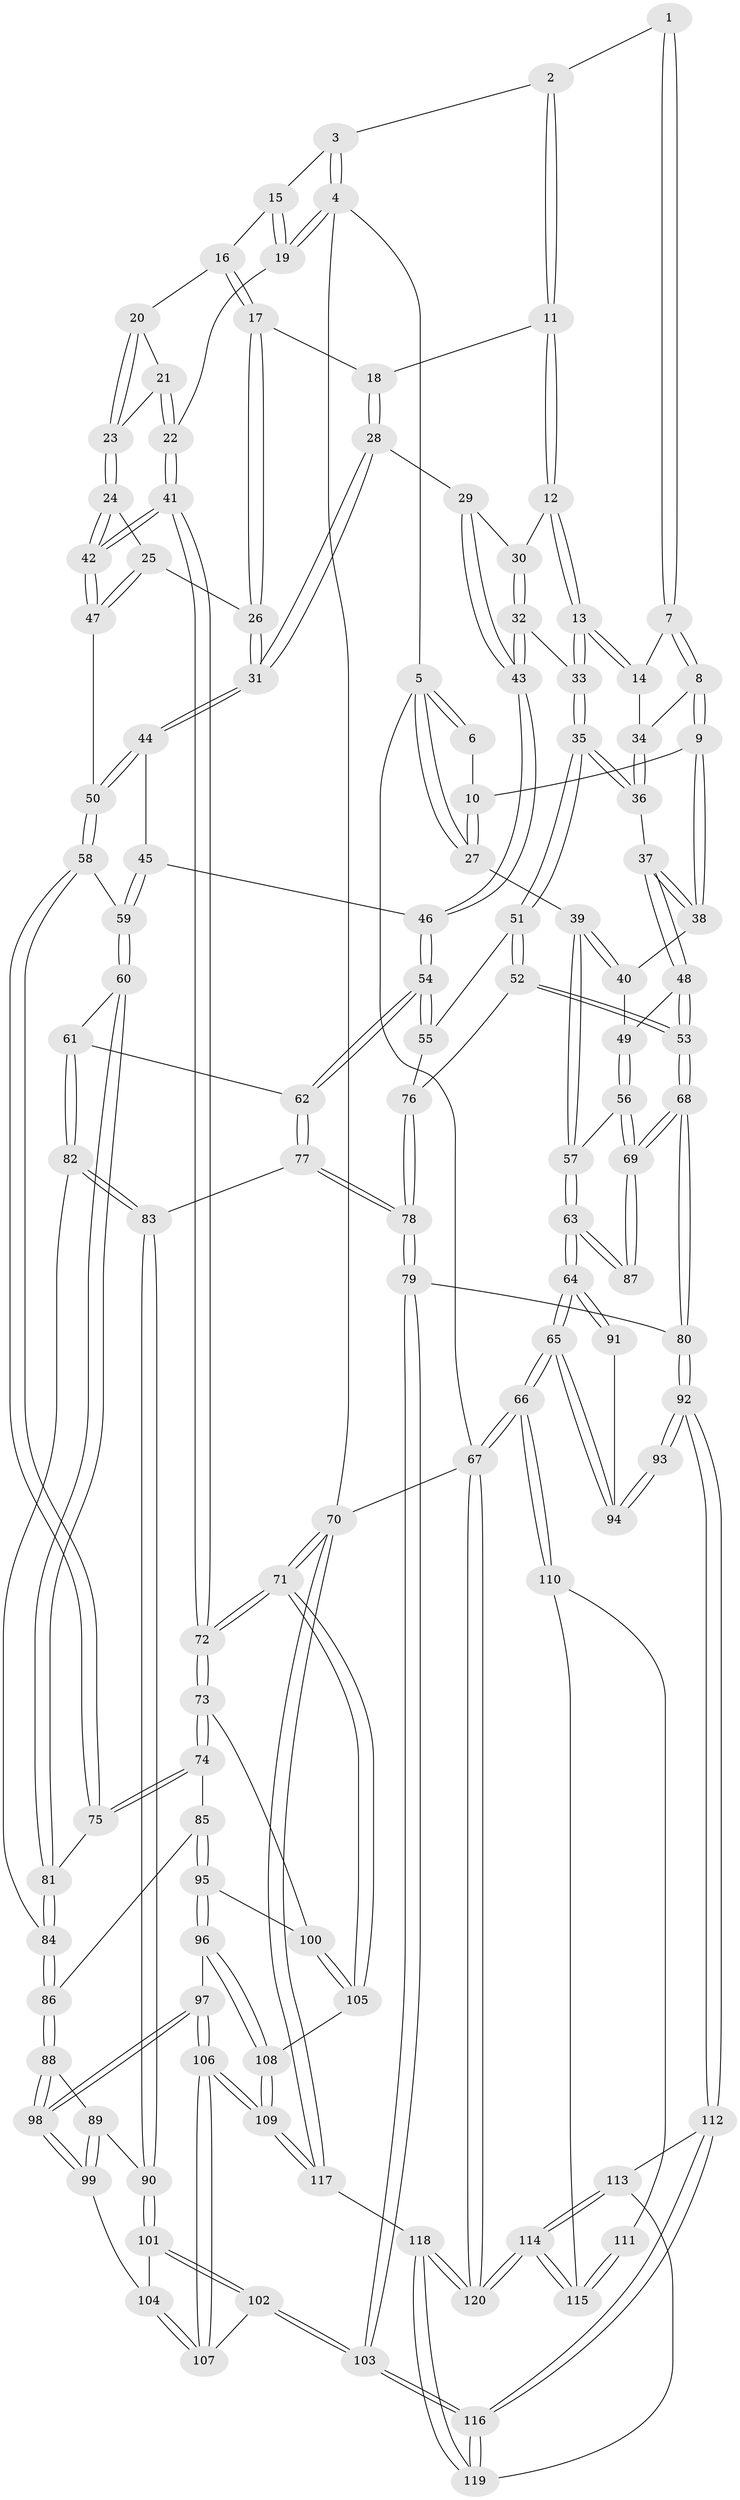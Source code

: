 // Generated by graph-tools (version 1.1) at 2025/03/03/09/25 03:03:17]
// undirected, 120 vertices, 297 edges
graph export_dot {
graph [start="1"]
  node [color=gray90,style=filled];
  1 [pos="+0.41032009532319813+0"];
  2 [pos="+0.6134291215456081+0"];
  3 [pos="+0.7457500312423098+0"];
  4 [pos="+1+0"];
  5 [pos="+0+0"];
  6 [pos="+0.3469133334794476+0"];
  7 [pos="+0.41941526310374655+0.11613452976582009"];
  8 [pos="+0.24311475200735927+0.15932959820695744"];
  9 [pos="+0.21831508331937446+0.15590307071614995"];
  10 [pos="+0.2370601641612651+0.07250161639354721"];
  11 [pos="+0.6345538076975564+0.05167147450219048"];
  12 [pos="+0.619706219174518+0.09550827791439913"];
  13 [pos="+0.48088913240082315+0.19805882869748712"];
  14 [pos="+0.43911743713842516+0.16342893085995802"];
  15 [pos="+0.8671372729734491+0.06035657000846796"];
  16 [pos="+0.8676669024016523+0.08219918194633316"];
  17 [pos="+0.8066057744889058+0.13755872334559366"];
  18 [pos="+0.7532967603640935+0.13027982775345237"];
  19 [pos="+1+0"];
  20 [pos="+0.8913319052268308+0.10362606581388734"];
  21 [pos="+1+0.1661255196709837"];
  22 [pos="+1+0.1473420906367399"];
  23 [pos="+0.8967397820741434+0.24598780020749142"];
  24 [pos="+0.8758498060464259+0.267685949125952"];
  25 [pos="+0.871641380168599+0.26948061301731746"];
  26 [pos="+0.8279002214289549+0.27175501423676024"];
  27 [pos="+0+0"];
  28 [pos="+0.7099056998633404+0.2654475539286287"];
  29 [pos="+0.6782367056728081+0.25365800595787574"];
  30 [pos="+0.6388448048727352+0.1671041195559649"];
  31 [pos="+0.769058115528379+0.3097424557623351"];
  32 [pos="+0.5058270891966268+0.29788660817845564"];
  33 [pos="+0.4928714836398643+0.29144333308415604"];
  34 [pos="+0.35392103761759475+0.2065714444763044"];
  35 [pos="+0.45366257501727014+0.31150049656514356"];
  36 [pos="+0.35832346453637764+0.304190969833678"];
  37 [pos="+0.33682545041743706+0.31280268170398695"];
  38 [pos="+0.1822544970896944+0.1946639146885188"];
  39 [pos="+0+0.06821407705726636"];
  40 [pos="+0.1359433119460356+0.2177538562335217"];
  41 [pos="+1+0.4360201179470568"];
  42 [pos="+1+0.4223853580470212"];
  43 [pos="+0.5438564551366787+0.3221398081610691"];
  44 [pos="+0.7684944556510725+0.3139917829030045"];
  45 [pos="+0.6353995400606468+0.4251952772238419"];
  46 [pos="+0.582536900083103+0.41355345344960553"];
  47 [pos="+0.920252676351038+0.38715288881055326"];
  48 [pos="+0.27888606278967004+0.42578514662617206"];
  49 [pos="+0.15067643425831245+0.34172535902516554"];
  50 [pos="+0.8235283224982526+0.45380132644540105"];
  51 [pos="+0.43425061886867383+0.37537698278779913"];
  52 [pos="+0.33336707973746377+0.4797136288184339"];
  53 [pos="+0.30082089265601064+0.488369864522688"];
  54 [pos="+0.5265985971829599+0.48597178993556306"];
  55 [pos="+0.48812154315396256+0.48718195584923457"];
  56 [pos="+0.04086400055651696+0.47763920178735847"];
  57 [pos="+0+0.45075108629349137"];
  58 [pos="+0.8231151271993983+0.46105071080210347"];
  59 [pos="+0.7018609355768471+0.5110008861567649"];
  60 [pos="+0.6922551021179162+0.5485227603490035"];
  61 [pos="+0.6227334944096269+0.5671549006045141"];
  62 [pos="+0.5466918179188535+0.5349081564322749"];
  63 [pos="+0+0.6517398987268006"];
  64 [pos="+0+0.8762065568242301"];
  65 [pos="+0+1"];
  66 [pos="+0+1"];
  67 [pos="+0+1"];
  68 [pos="+0.24766898407619312+0.6294887099262858"];
  69 [pos="+0.16367210559379086+0.606970714602797"];
  70 [pos="+1+1"];
  71 [pos="+1+0.8847937510626404"];
  72 [pos="+1+0.6306782980351302"];
  73 [pos="+1+0.6323767998642101"];
  74 [pos="+0.9996266523937601+0.6214499696586213"];
  75 [pos="+0.8843512368103669+0.5356638061795443"];
  76 [pos="+0.47375287714907527+0.49267321191072516"];
  77 [pos="+0.4866563687965138+0.7059518923364543"];
  78 [pos="+0.4006905855712662+0.715330143988624"];
  79 [pos="+0.3259412500727418+0.7383623845265137"];
  80 [pos="+0.3153238587004854+0.7403972539963745"];
  81 [pos="+0.7209482651097153+0.6101383767372355"];
  82 [pos="+0.5911357475949099+0.6623898315966325"];
  83 [pos="+0.5442206494904173+0.7205121504327825"];
  84 [pos="+0.7214731874110814+0.614982825732164"];
  85 [pos="+0.8237951214751488+0.6855466123036329"];
  86 [pos="+0.7522276979288799+0.6874304849116164"];
  87 [pos="+0.12710855407900343+0.6294230350253084"];
  88 [pos="+0.7479796891305461+0.6933004983702574"];
  89 [pos="+0.6563182796713665+0.7257027931080756"];
  90 [pos="+0.5473508260490878+0.722987095091754"];
  91 [pos="+0.06324735559720399+0.6950041310853762"];
  92 [pos="+0.315111399713487+0.7410134975972569"];
  93 [pos="+0.3041826510830931+0.7495612769152075"];
  94 [pos="+0.08949642599191683+0.8296753085847121"];
  95 [pos="+0.8384573608595381+0.8242746921159221"];
  96 [pos="+0.8217186897971015+0.8376977152663787"];
  97 [pos="+0.7552761611339049+0.8360130927836152"];
  98 [pos="+0.7529124811851331+0.8333896897928839"];
  99 [pos="+0.6907327394345861+0.8263122106292092"];
  100 [pos="+0.8773788917895836+0.8151773528186896"];
  101 [pos="+0.5846380985790416+0.8170295049276206"];
  102 [pos="+0.5732552195759357+0.897125329982144"];
  103 [pos="+0.5646762704245933+0.9085985330490739"];
  104 [pos="+0.6815510474567986+0.8293972712531036"];
  105 [pos="+0.9594514240929138+0.9135869677961252"];
  106 [pos="+0.7288258460359937+0.9564776531055375"];
  107 [pos="+0.6520522753087833+0.9008133920452964"];
  108 [pos="+0.8714787868758199+0.9523459829472044"];
  109 [pos="+0.762155306918565+1"];
  110 [pos="+0.17557794595341603+0.9297857059583376"];
  111 [pos="+0.27451662855171827+0.7996962153442447"];
  112 [pos="+0.33916930189192385+0.8166084952372769"];
  113 [pos="+0.3562174523909937+0.903930504071642"];
  114 [pos="+0.2923501618815518+1"];
  115 [pos="+0.23328239451780708+0.9747643491457676"];
  116 [pos="+0.5523495715461415+0.9423250338545452"];
  117 [pos="+0.7346236709365243+1"];
  118 [pos="+0.5989263172458832+1"];
  119 [pos="+0.5433678112163317+1"];
  120 [pos="+0.2810333253505504+1"];
  1 -- 2;
  1 -- 7;
  1 -- 7;
  2 -- 3;
  2 -- 11;
  2 -- 11;
  3 -- 4;
  3 -- 4;
  3 -- 15;
  4 -- 5;
  4 -- 19;
  4 -- 19;
  4 -- 70;
  5 -- 6;
  5 -- 6;
  5 -- 27;
  5 -- 27;
  5 -- 67;
  6 -- 10;
  7 -- 8;
  7 -- 8;
  7 -- 14;
  8 -- 9;
  8 -- 9;
  8 -- 34;
  9 -- 10;
  9 -- 38;
  9 -- 38;
  10 -- 27;
  10 -- 27;
  11 -- 12;
  11 -- 12;
  11 -- 18;
  12 -- 13;
  12 -- 13;
  12 -- 30;
  13 -- 14;
  13 -- 14;
  13 -- 33;
  13 -- 33;
  14 -- 34;
  15 -- 16;
  15 -- 19;
  15 -- 19;
  16 -- 17;
  16 -- 17;
  16 -- 20;
  17 -- 18;
  17 -- 26;
  17 -- 26;
  18 -- 28;
  18 -- 28;
  19 -- 22;
  20 -- 21;
  20 -- 23;
  20 -- 23;
  21 -- 22;
  21 -- 22;
  21 -- 23;
  22 -- 41;
  22 -- 41;
  23 -- 24;
  23 -- 24;
  24 -- 25;
  24 -- 42;
  24 -- 42;
  25 -- 26;
  25 -- 47;
  25 -- 47;
  26 -- 31;
  26 -- 31;
  27 -- 39;
  28 -- 29;
  28 -- 31;
  28 -- 31;
  29 -- 30;
  29 -- 43;
  29 -- 43;
  30 -- 32;
  30 -- 32;
  31 -- 44;
  31 -- 44;
  32 -- 33;
  32 -- 43;
  32 -- 43;
  33 -- 35;
  33 -- 35;
  34 -- 36;
  34 -- 36;
  35 -- 36;
  35 -- 36;
  35 -- 51;
  35 -- 51;
  36 -- 37;
  37 -- 38;
  37 -- 38;
  37 -- 48;
  37 -- 48;
  38 -- 40;
  39 -- 40;
  39 -- 40;
  39 -- 57;
  39 -- 57;
  40 -- 49;
  41 -- 42;
  41 -- 42;
  41 -- 72;
  41 -- 72;
  42 -- 47;
  42 -- 47;
  43 -- 46;
  43 -- 46;
  44 -- 45;
  44 -- 50;
  44 -- 50;
  45 -- 46;
  45 -- 59;
  45 -- 59;
  46 -- 54;
  46 -- 54;
  47 -- 50;
  48 -- 49;
  48 -- 53;
  48 -- 53;
  49 -- 56;
  49 -- 56;
  50 -- 58;
  50 -- 58;
  51 -- 52;
  51 -- 52;
  51 -- 55;
  52 -- 53;
  52 -- 53;
  52 -- 76;
  53 -- 68;
  53 -- 68;
  54 -- 55;
  54 -- 55;
  54 -- 62;
  54 -- 62;
  55 -- 76;
  56 -- 57;
  56 -- 69;
  56 -- 69;
  57 -- 63;
  57 -- 63;
  58 -- 59;
  58 -- 75;
  58 -- 75;
  59 -- 60;
  59 -- 60;
  60 -- 61;
  60 -- 81;
  60 -- 81;
  61 -- 62;
  61 -- 82;
  61 -- 82;
  62 -- 77;
  62 -- 77;
  63 -- 64;
  63 -- 64;
  63 -- 87;
  63 -- 87;
  64 -- 65;
  64 -- 65;
  64 -- 91;
  64 -- 91;
  65 -- 66;
  65 -- 66;
  65 -- 94;
  65 -- 94;
  66 -- 67;
  66 -- 67;
  66 -- 110;
  66 -- 110;
  67 -- 120;
  67 -- 120;
  67 -- 70;
  68 -- 69;
  68 -- 69;
  68 -- 80;
  68 -- 80;
  69 -- 87;
  69 -- 87;
  70 -- 71;
  70 -- 71;
  70 -- 117;
  70 -- 117;
  71 -- 72;
  71 -- 72;
  71 -- 105;
  71 -- 105;
  72 -- 73;
  72 -- 73;
  73 -- 74;
  73 -- 74;
  73 -- 100;
  74 -- 75;
  74 -- 75;
  74 -- 85;
  75 -- 81;
  76 -- 78;
  76 -- 78;
  77 -- 78;
  77 -- 78;
  77 -- 83;
  78 -- 79;
  78 -- 79;
  79 -- 80;
  79 -- 103;
  79 -- 103;
  80 -- 92;
  80 -- 92;
  81 -- 84;
  81 -- 84;
  82 -- 83;
  82 -- 83;
  82 -- 84;
  83 -- 90;
  83 -- 90;
  84 -- 86;
  84 -- 86;
  85 -- 86;
  85 -- 95;
  85 -- 95;
  86 -- 88;
  86 -- 88;
  88 -- 89;
  88 -- 98;
  88 -- 98;
  89 -- 90;
  89 -- 99;
  89 -- 99;
  90 -- 101;
  90 -- 101;
  91 -- 94;
  92 -- 93;
  92 -- 93;
  92 -- 112;
  92 -- 112;
  93 -- 94;
  93 -- 94;
  95 -- 96;
  95 -- 96;
  95 -- 100;
  96 -- 97;
  96 -- 108;
  96 -- 108;
  97 -- 98;
  97 -- 98;
  97 -- 106;
  97 -- 106;
  98 -- 99;
  98 -- 99;
  99 -- 104;
  100 -- 105;
  100 -- 105;
  101 -- 102;
  101 -- 102;
  101 -- 104;
  102 -- 103;
  102 -- 103;
  102 -- 107;
  103 -- 116;
  103 -- 116;
  104 -- 107;
  104 -- 107;
  105 -- 108;
  106 -- 107;
  106 -- 107;
  106 -- 109;
  106 -- 109;
  108 -- 109;
  108 -- 109;
  109 -- 117;
  109 -- 117;
  110 -- 111;
  110 -- 115;
  111 -- 115;
  111 -- 115;
  112 -- 113;
  112 -- 116;
  112 -- 116;
  113 -- 114;
  113 -- 114;
  113 -- 119;
  114 -- 115;
  114 -- 115;
  114 -- 120;
  114 -- 120;
  116 -- 119;
  116 -- 119;
  117 -- 118;
  118 -- 119;
  118 -- 119;
  118 -- 120;
  118 -- 120;
}
